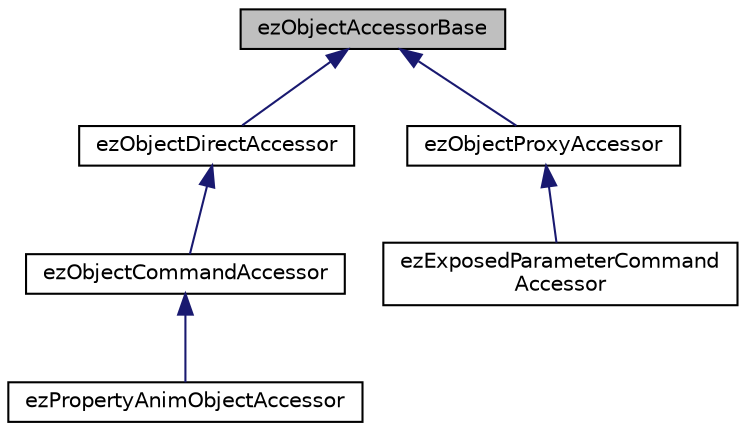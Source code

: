 digraph "ezObjectAccessorBase"
{
 // LATEX_PDF_SIZE
  edge [fontname="Helvetica",fontsize="10",labelfontname="Helvetica",labelfontsize="10"];
  node [fontname="Helvetica",fontsize="10",shape=record];
  Node1 [label="ezObjectAccessorBase",height=0.2,width=0.4,color="black", fillcolor="grey75", style="filled", fontcolor="black",tooltip=" "];
  Node1 -> Node2 [dir="back",color="midnightblue",fontsize="10",style="solid",fontname="Helvetica"];
  Node2 [label="ezObjectDirectAccessor",height=0.2,width=0.4,color="black", fillcolor="white", style="filled",URL="$dc/dc0/classez_object_direct_accessor.htm",tooltip=" "];
  Node2 -> Node3 [dir="back",color="midnightblue",fontsize="10",style="solid",fontname="Helvetica"];
  Node3 [label="ezObjectCommandAccessor",height=0.2,width=0.4,color="black", fillcolor="white", style="filled",URL="$d9/d52/classez_object_command_accessor.htm",tooltip=" "];
  Node3 -> Node4 [dir="back",color="midnightblue",fontsize="10",style="solid",fontname="Helvetica"];
  Node4 [label="ezPropertyAnimObjectAccessor",height=0.2,width=0.4,color="black", fillcolor="white", style="filled",URL="$d9/dd0/classez_property_anim_object_accessor.htm",tooltip=" "];
  Node1 -> Node5 [dir="back",color="midnightblue",fontsize="10",style="solid",fontname="Helvetica"];
  Node5 [label="ezObjectProxyAccessor",height=0.2,width=0.4,color="black", fillcolor="white", style="filled",URL="$d2/ddb/classez_object_proxy_accessor.htm",tooltip=" "];
  Node5 -> Node6 [dir="back",color="midnightblue",fontsize="10",style="solid",fontname="Helvetica"];
  Node6 [label="ezExposedParameterCommand\lAccessor",height=0.2,width=0.4,color="black", fillcolor="white", style="filled",URL="$d0/d1d/classez_exposed_parameter_command_accessor.htm",tooltip=" "];
}
